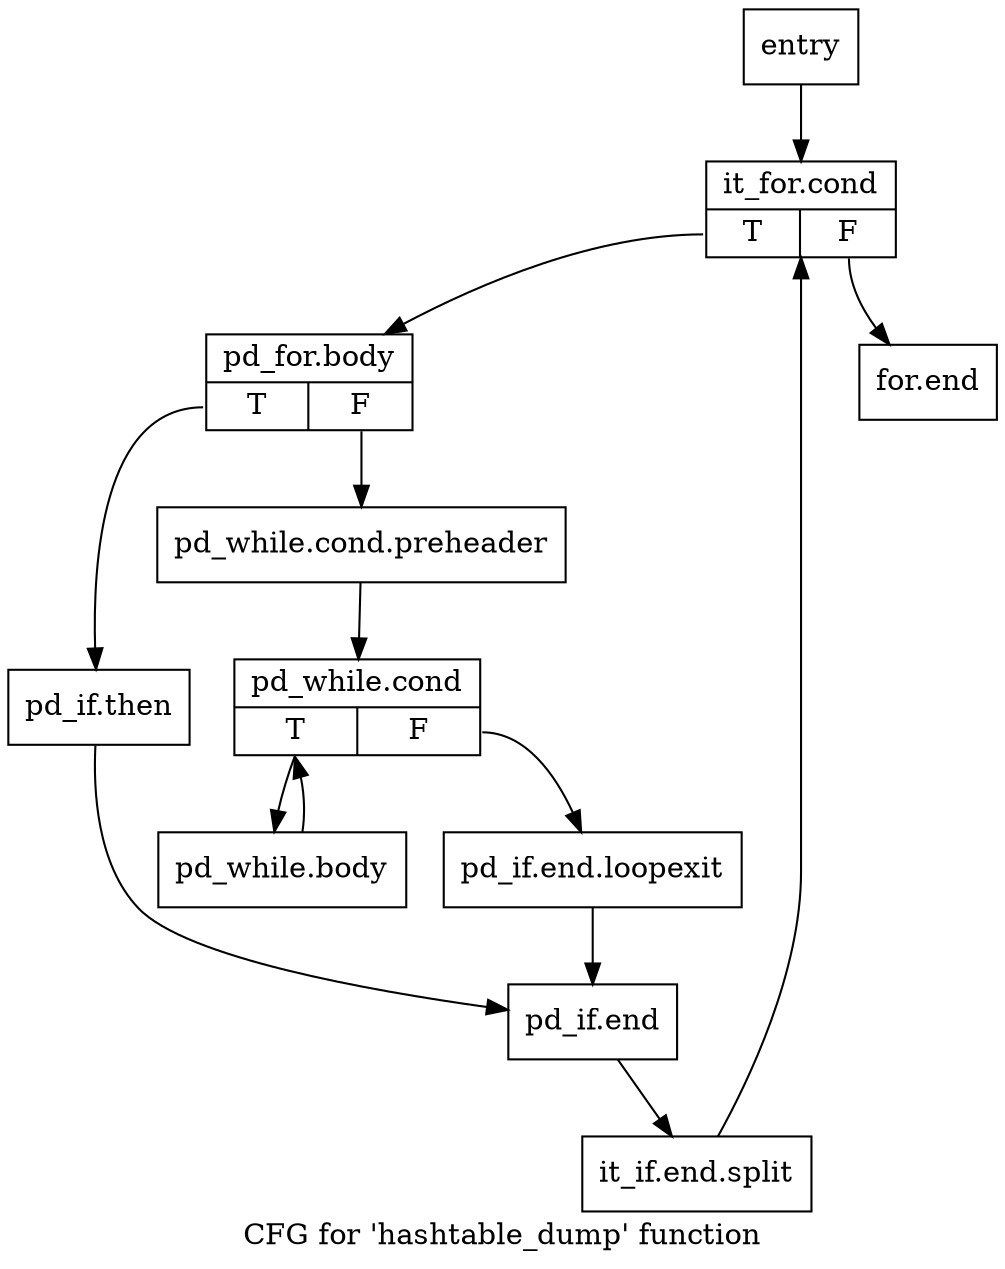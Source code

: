 digraph "CFG for 'hashtable_dump' function" {
	label="CFG for 'hashtable_dump' function";

	Node0x2df0da0 [shape=record,label="{entry}"];
	Node0x2df0da0 -> Node0x2df0df0;
	Node0x2df0df0 [shape=record,label="{it_for.cond|{<s0>T|<s1>F}}"];
	Node0x2df0df0:s0 -> Node0x2df0e40;
	Node0x2df0df0:s1 -> Node0x2df1070;
	Node0x2df0e40 [shape=record,label="{pd_for.body|{<s0>T|<s1>F}}"];
	Node0x2df0e40:s0 -> Node0x2df0ee0;
	Node0x2df0e40:s1 -> Node0x2df0e90;
	Node0x2df0e90 [shape=record,label="{pd_while.cond.preheader}"];
	Node0x2df0e90 -> Node0x2df0f30;
	Node0x2df0ee0 [shape=record,label="{pd_if.then}"];
	Node0x2df0ee0 -> Node0x2df1020;
	Node0x2df0f30 [shape=record,label="{pd_while.cond|{<s0>T|<s1>F}}"];
	Node0x2df0f30:s0 -> Node0x2df0f80;
	Node0x2df0f30:s1 -> Node0x2df0fd0;
	Node0x2df0f80 [shape=record,label="{pd_while.body}"];
	Node0x2df0f80 -> Node0x2df0f30;
	Node0x2df0fd0 [shape=record,label="{pd_if.end.loopexit}"];
	Node0x2df0fd0 -> Node0x2df1020;
	Node0x2df1020 [shape=record,label="{pd_if.end}"];
	Node0x2df1020 -> Node0x4951f30;
	Node0x4951f30 [shape=record,label="{it_if.end.split}"];
	Node0x4951f30 -> Node0x2df0df0;
	Node0x2df1070 [shape=record,label="{for.end}"];
}
